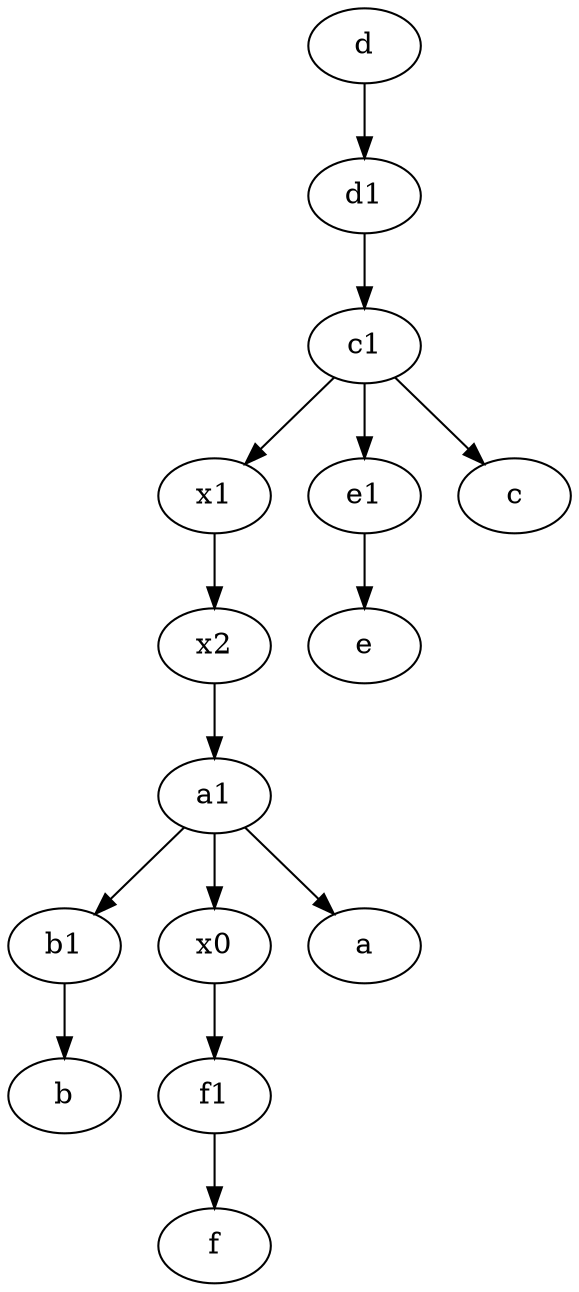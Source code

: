 digraph  {
	x2;
	f1;
	a1 [pos="40,15!"];
	d1 [pos="25,30!"];
	x1;
	b1 [pos="45,20!"];
	c1 [pos="30,15!"];
	e1 [pos="25,45!"];
	d [pos="20,30!"];
	x0;
	d1 -> c1;
	x0 -> f1;
	a1 -> b1;
	c1 -> e1;
	c1 -> c;
	c1 -> x1;
	f1 -> f;
	x1 -> x2;
	d -> d1;
	a1 -> x0;
	x2 -> a1;
	e1 -> e;
	b1 -> b;
	a1 -> a;

	}